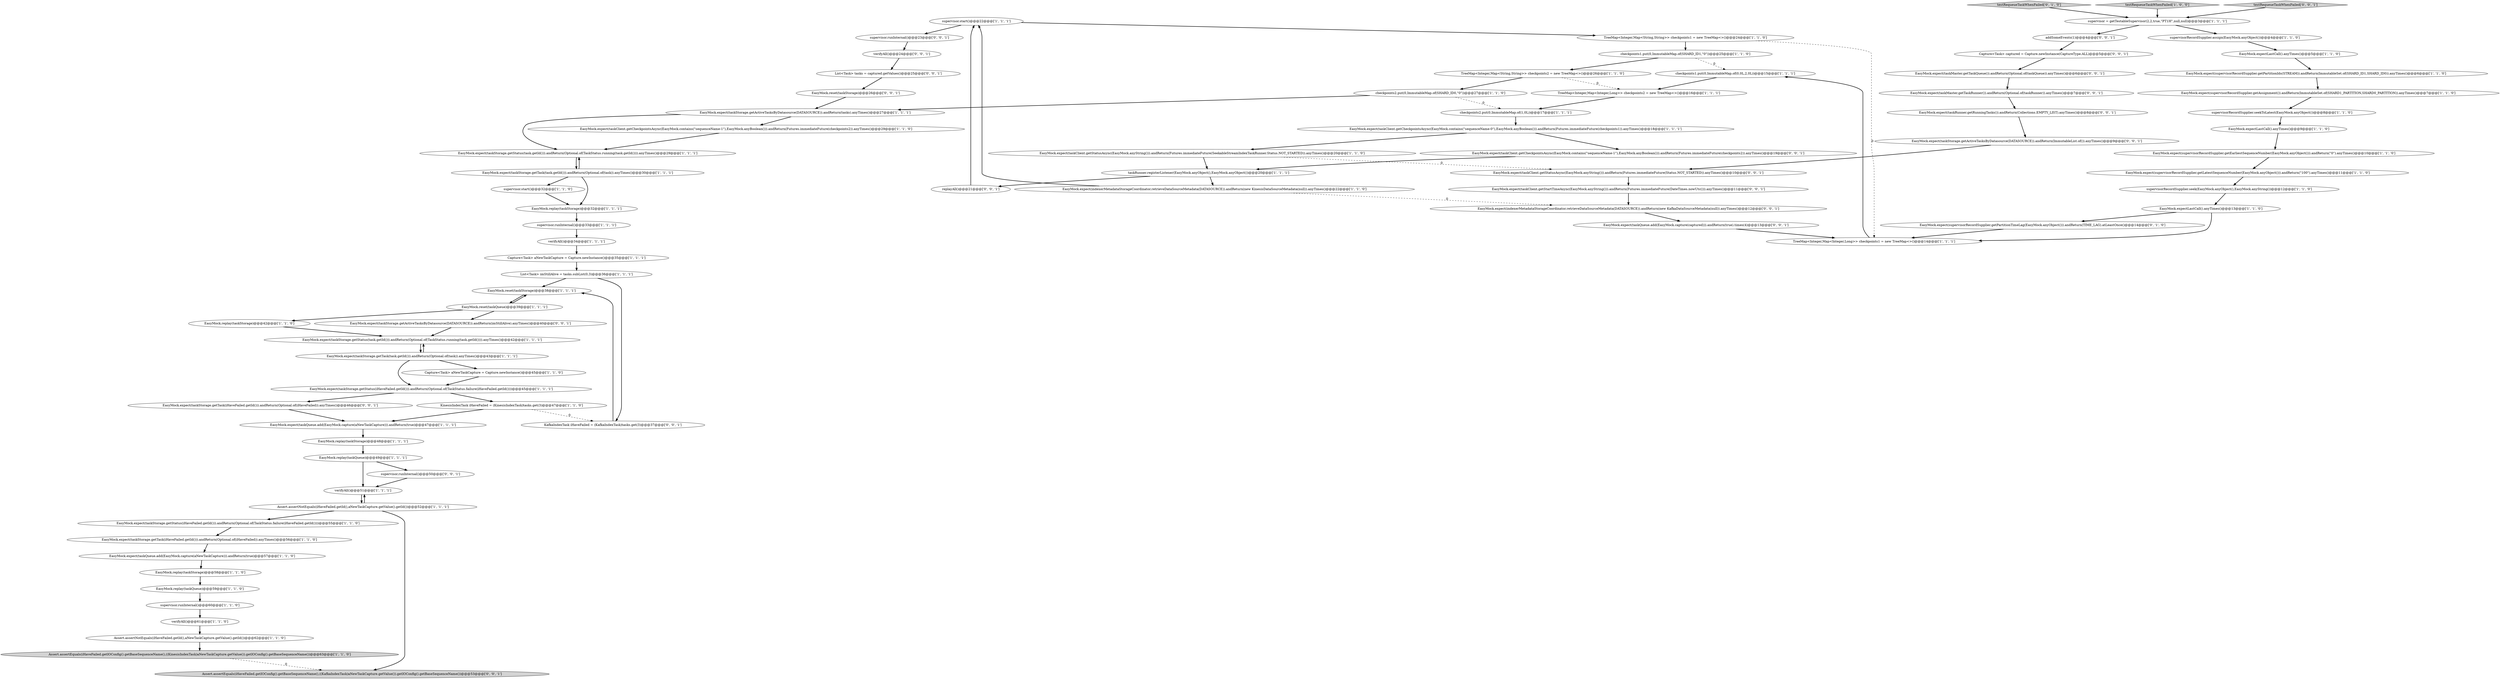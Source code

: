 digraph {
8 [style = filled, label = "supervisor.start()@@@22@@@['1', '1', '1']", fillcolor = white, shape = ellipse image = "AAA0AAABBB1BBB"];
16 [style = filled, label = "verifyAll()@@@51@@@['1', '1', '1']", fillcolor = white, shape = ellipse image = "AAA0AAABBB1BBB"];
23 [style = filled, label = "EasyMock.reset(taskStorage)@@@38@@@['1', '1', '1']", fillcolor = white, shape = ellipse image = "AAA0AAABBB1BBB"];
12 [style = filled, label = "checkpoints2.put(0,ImmutableMap.of(1,0L))@@@17@@@['1', '1', '1']", fillcolor = white, shape = ellipse image = "AAA0AAABBB1BBB"];
31 [style = filled, label = "supervisor = getTestableSupervisor(2,2,true,\"PT1H\",null,null)@@@3@@@['1', '1', '1']", fillcolor = white, shape = ellipse image = "AAA0AAABBB1BBB"];
57 [style = filled, label = "EasyMock.expect(supervisorRecordSupplier.getPartitionTimeLag(EasyMock.anyObject())).andReturn(TIME_LAG).atLeastOnce()@@@14@@@['0', '1', '0']", fillcolor = white, shape = ellipse image = "AAA1AAABBB2BBB"];
26 [style = filled, label = "EasyMock.replay(taskStorage)@@@58@@@['1', '1', '0']", fillcolor = white, shape = ellipse image = "AAA0AAABBB1BBB"];
19 [style = filled, label = "Capture<Task> aNewTaskCapture = Capture.newInstance()@@@35@@@['1', '1', '1']", fillcolor = white, shape = ellipse image = "AAA0AAABBB1BBB"];
38 [style = filled, label = "EasyMock.expectLastCall().anyTimes()@@@13@@@['1', '1', '0']", fillcolor = white, shape = ellipse image = "AAA0AAABBB1BBB"];
76 [style = filled, label = "Assert.assertEquals(iHaveFailed.getIOConfig().getBaseSequenceName(),((KafkaIndexTask)aNewTaskCapture.getValue()).getIOConfig().getBaseSequenceName())@@@53@@@['0', '0', '1']", fillcolor = lightgray, shape = ellipse image = "AAA0AAABBB3BBB"];
61 [style = filled, label = "supervisor.runInternal()@@@23@@@['0', '0', '1']", fillcolor = white, shape = ellipse image = "AAA0AAABBB3BBB"];
6 [style = filled, label = "supervisor.runInternal()@@@60@@@['1', '1', '0']", fillcolor = white, shape = ellipse image = "AAA0AAABBB1BBB"];
35 [style = filled, label = "EasyMock.expect(taskClient.getCheckpointsAsync(EasyMock.contains(\"sequenceName-0\"),EasyMock.anyBoolean())).andReturn(Futures.immediateFuture(checkpoints1)).anyTimes()@@@18@@@['1', '1', '1']", fillcolor = white, shape = ellipse image = "AAA0AAABBB1BBB"];
14 [style = filled, label = "TreeMap<Integer,Map<String,String>> checkpoints1 = new TreeMap<>()@@@24@@@['1', '1', '0']", fillcolor = white, shape = ellipse image = "AAA0AAABBB1BBB"];
28 [style = filled, label = "Assert.assertEquals(iHaveFailed.getIOConfig().getBaseSequenceName(),((KinesisIndexTask)aNewTaskCapture.getValue()).getIOConfig().getBaseSequenceName())@@@63@@@['1', '1', '0']", fillcolor = lightgray, shape = ellipse image = "AAA0AAABBB1BBB"];
71 [style = filled, label = "EasyMock.expect(taskStorage.getTask(iHaveFailed.getId())).andReturn(Optional.of(iHaveFailed)).anyTimes()@@@46@@@['0', '0', '1']", fillcolor = white, shape = ellipse image = "AAA0AAABBB3BBB"];
80 [style = filled, label = "EasyMock.expect(taskClient.getCheckpointsAsync(EasyMock.contains(\"sequenceName-1\"),EasyMock.anyBoolean())).andReturn(Futures.immediateFuture(checkpoints2)).anyTimes()@@@19@@@['0', '0', '1']", fillcolor = white, shape = ellipse image = "AAA0AAABBB3BBB"];
41 [style = filled, label = "EasyMock.replay(taskQueue)@@@49@@@['1', '1', '1']", fillcolor = white, shape = ellipse image = "AAA0AAABBB1BBB"];
44 [style = filled, label = "KinesisIndexTask iHaveFailed = (KinesisIndexTask)tasks.get(3)@@@47@@@['1', '1', '0']", fillcolor = white, shape = ellipse image = "AAA0AAABBB1BBB"];
4 [style = filled, label = "Assert.assertNotEquals(iHaveFailed.getId(),aNewTaskCapture.getValue().getId())@@@52@@@['1', '1', '1']", fillcolor = white, shape = ellipse image = "AAA0AAABBB1BBB"];
27 [style = filled, label = "EasyMock.expect(indexerMetadataStorageCoordinator.retrieveDataSourceMetadata(DATASOURCE)).andReturn(new KinesisDataSourceMetadata(null)).anyTimes()@@@22@@@['1', '1', '0']", fillcolor = white, shape = ellipse image = "AAA0AAABBB1BBB"];
5 [style = filled, label = "EasyMock.expect(taskQueue.add(EasyMock.capture(aNewTaskCapture))).andReturn(true)@@@57@@@['1', '1', '0']", fillcolor = white, shape = ellipse image = "AAA0AAABBB1BBB"];
9 [style = filled, label = "EasyMock.replay(taskStorage)@@@32@@@['1', '1', '1']", fillcolor = white, shape = ellipse image = "AAA0AAABBB1BBB"];
17 [style = filled, label = "EasyMock.expect(taskStorage.getTask(iHaveFailed.getId())).andReturn(Optional.of(iHaveFailed)).anyTimes()@@@56@@@['1', '1', '0']", fillcolor = white, shape = ellipse image = "AAA0AAABBB1BBB"];
18 [style = filled, label = "supervisorRecordSupplier.seekToLatest(EasyMock.anyObject())@@@8@@@['1', '1', '0']", fillcolor = white, shape = ellipse image = "AAA0AAABBB1BBB"];
36 [style = filled, label = "Capture<Task> aNewTaskCapture = Capture.newInstance()@@@45@@@['1', '1', '0']", fillcolor = white, shape = ellipse image = "AAA0AAABBB1BBB"];
46 [style = filled, label = "EasyMock.expect(taskClient.getStatusAsync(EasyMock.anyString())).andReturn(Futures.immediateFuture(SeekableStreamIndexTaskRunner.Status.NOT_STARTED)).anyTimes()@@@20@@@['1', '1', '0']", fillcolor = white, shape = ellipse image = "AAA0AAABBB1BBB"];
43 [style = filled, label = "EasyMock.expectLastCall().anyTimes()@@@5@@@['1', '1', '0']", fillcolor = white, shape = ellipse image = "AAA0AAABBB1BBB"];
56 [style = filled, label = "EasyMock.expectLastCall().anyTimes()@@@9@@@['1', '1', '0']", fillcolor = white, shape = ellipse image = "AAA0AAABBB1BBB"];
39 [style = filled, label = "supervisorRecordSupplier.assign(EasyMock.anyObject())@@@4@@@['1', '1', '0']", fillcolor = white, shape = ellipse image = "AAA0AAABBB1BBB"];
22 [style = filled, label = "EasyMock.expect(supervisorRecordSupplier.getEarliestSequenceNumber(EasyMock.anyObject())).andReturn(\"0\").anyTimes()@@@10@@@['1', '1', '0']", fillcolor = white, shape = ellipse image = "AAA0AAABBB1BBB"];
72 [style = filled, label = "Capture<Task> captured = Capture.newInstance(CaptureType.ALL)@@@5@@@['0', '0', '1']", fillcolor = white, shape = ellipse image = "AAA0AAABBB3BBB"];
67 [style = filled, label = "verifyAll()@@@24@@@['0', '0', '1']", fillcolor = white, shape = ellipse image = "AAA0AAABBB3BBB"];
63 [style = filled, label = "EasyMock.expect(taskMaster.getTaskQueue()).andReturn(Optional.of(taskQueue)).anyTimes()@@@6@@@['0', '0', '1']", fillcolor = white, shape = ellipse image = "AAA0AAABBB3BBB"];
68 [style = filled, label = "EasyMock.expect(taskStorage.getActiveTasksByDatasource(DATASOURCE)).andReturn(ImmutableList.of()).anyTimes()@@@9@@@['0', '0', '1']", fillcolor = white, shape = ellipse image = "AAA0AAABBB3BBB"];
21 [style = filled, label = "EasyMock.replay(taskStorage)@@@48@@@['1', '1', '1']", fillcolor = white, shape = ellipse image = "AAA0AAABBB1BBB"];
73 [style = filled, label = "EasyMock.expect(indexerMetadataStorageCoordinator.retrieveDataSourceMetadata(DATASOURCE)).andReturn(new KafkaDataSourceMetadata(null)).anyTimes()@@@12@@@['0', '0', '1']", fillcolor = white, shape = ellipse image = "AAA0AAABBB3BBB"];
78 [style = filled, label = "EasyMock.expect(taskQueue.add(EasyMock.capture(captured))).andReturn(true).times(4)@@@13@@@['0', '0', '1']", fillcolor = white, shape = ellipse image = "AAA0AAABBB3BBB"];
62 [style = filled, label = "EasyMock.expect(taskRunner.getRunningTasks()).andReturn(Collections.EMPTY_LIST).anyTimes()@@@8@@@['0', '0', '1']", fillcolor = white, shape = ellipse image = "AAA0AAABBB3BBB"];
77 [style = filled, label = "EasyMock.reset(taskStorage)@@@26@@@['0', '0', '1']", fillcolor = white, shape = ellipse image = "AAA0AAABBB3BBB"];
79 [style = filled, label = "EasyMock.expect(taskClient.getStatusAsync(EasyMock.anyString())).andReturn(Futures.immediateFuture(Status.NOT_STARTED)).anyTimes()@@@10@@@['0', '0', '1']", fillcolor = white, shape = ellipse image = "AAA0AAABBB3BBB"];
51 [style = filled, label = "EasyMock.expect(taskStorage.getStatus(task.getId())).andReturn(Optional.of(TaskStatus.running(task.getId()))).anyTimes()@@@42@@@['1', '1', '1']", fillcolor = white, shape = ellipse image = "AAA0AAABBB1BBB"];
15 [style = filled, label = "EasyMock.expect(supervisorRecordSupplier.getPartitionIds(STREAM)).andReturn(ImmutableSet.of(SHARD_ID1,SHARD_ID0)).anyTimes()@@@6@@@['1', '1', '0']", fillcolor = white, shape = ellipse image = "AAA0AAABBB1BBB"];
40 [style = filled, label = "EasyMock.expect(supervisorRecordSupplier.getAssignment()).andReturn(ImmutableSet.of(SHARD1_PARTITION,SHARD0_PARTITION)).anyTimes()@@@7@@@['1', '1', '0']", fillcolor = white, shape = ellipse image = "AAA0AAABBB1BBB"];
3 [style = filled, label = "EasyMock.expect(taskStorage.getTask(task.getId())).andReturn(Optional.of(task)).anyTimes()@@@30@@@['1', '1', '1']", fillcolor = white, shape = ellipse image = "AAA0AAABBB1BBB"];
20 [style = filled, label = "checkpoints1.put(0,ImmutableMap.of(SHARD_ID1,\"0\"))@@@25@@@['1', '1', '0']", fillcolor = white, shape = ellipse image = "AAA0AAABBB1BBB"];
11 [style = filled, label = "checkpoints2.put(0,ImmutableMap.of(SHARD_ID0,\"0\"))@@@27@@@['1', '1', '0']", fillcolor = white, shape = ellipse image = "AAA0AAABBB1BBB"];
47 [style = filled, label = "EasyMock.reset(taskQueue)@@@39@@@['1', '1', '1']", fillcolor = white, shape = ellipse image = "AAA0AAABBB1BBB"];
53 [style = filled, label = "verifyAll()@@@34@@@['1', '1', '1']", fillcolor = white, shape = ellipse image = "AAA0AAABBB1BBB"];
59 [style = filled, label = "EasyMock.expect(taskClient.getStartTimeAsync(EasyMock.anyString())).andReturn(Futures.immediateFuture(DateTimes.nowUtc())).anyTimes()@@@11@@@['0', '0', '1']", fillcolor = white, shape = ellipse image = "AAA0AAABBB3BBB"];
2 [style = filled, label = "Assert.assertNotEquals(iHaveFailed.getId(),aNewTaskCapture.getValue().getId())@@@62@@@['1', '1', '0']", fillcolor = white, shape = ellipse image = "AAA0AAABBB1BBB"];
48 [style = filled, label = "EasyMock.expect(taskStorage.getTask(task.getId())).andReturn(Optional.of(task)).anyTimes()@@@43@@@['1', '1', '1']", fillcolor = white, shape = ellipse image = "AAA0AAABBB1BBB"];
74 [style = filled, label = "addSomeEvents(1)@@@4@@@['0', '0', '1']", fillcolor = white, shape = ellipse image = "AAA0AAABBB3BBB"];
0 [style = filled, label = "EasyMock.expect(taskStorage.getActiveTasksByDatasource(DATASOURCE)).andReturn(tasks).anyTimes()@@@27@@@['1', '1', '1']", fillcolor = white, shape = ellipse image = "AAA0AAABBB1BBB"];
42 [style = filled, label = "EasyMock.expect(taskStorage.getStatus(iHaveFailed.getId())).andReturn(Optional.of(TaskStatus.failure(iHaveFailed.getId())))@@@55@@@['1', '1', '0']", fillcolor = white, shape = ellipse image = "AAA0AAABBB1BBB"];
58 [style = filled, label = "testRequeueTaskWhenFailed['0', '1', '0']", fillcolor = lightgray, shape = diamond image = "AAA0AAABBB2BBB"];
45 [style = filled, label = "EasyMock.expect(taskStorage.getStatus(iHaveFailed.getId())).andReturn(Optional.of(TaskStatus.failure(iHaveFailed.getId())))@@@45@@@['1', '1', '1']", fillcolor = white, shape = ellipse image = "AAA0AAABBB1BBB"];
60 [style = filled, label = "replayAll()@@@21@@@['0', '0', '1']", fillcolor = white, shape = ellipse image = "AAA0AAABBB3BBB"];
29 [style = filled, label = "EasyMock.replay(taskQueue)@@@59@@@['1', '1', '0']", fillcolor = white, shape = ellipse image = "AAA0AAABBB1BBB"];
30 [style = filled, label = "testRequeueTaskWhenFailed['1', '0', '0']", fillcolor = lightgray, shape = diamond image = "AAA0AAABBB1BBB"];
66 [style = filled, label = "supervisor.runInternal()@@@50@@@['0', '0', '1']", fillcolor = white, shape = ellipse image = "AAA0AAABBB3BBB"];
32 [style = filled, label = "taskRunner.registerListener(EasyMock.anyObject(),EasyMock.anyObject())@@@20@@@['1', '1', '1']", fillcolor = white, shape = ellipse image = "AAA0AAABBB1BBB"];
69 [style = filled, label = "EasyMock.expect(taskStorage.getActiveTasksByDatasource(DATASOURCE)).andReturn(imStillAlive).anyTimes()@@@40@@@['0', '0', '1']", fillcolor = white, shape = ellipse image = "AAA0AAABBB3BBB"];
1 [style = filled, label = "supervisor.runInternal()@@@33@@@['1', '1', '1']", fillcolor = white, shape = ellipse image = "AAA0AAABBB1BBB"];
13 [style = filled, label = "checkpoints1.put(0,ImmutableMap.of(0,0L,2,0L))@@@15@@@['1', '1', '1']", fillcolor = white, shape = ellipse image = "AAA0AAABBB1BBB"];
49 [style = filled, label = "EasyMock.expect(taskQueue.add(EasyMock.capture(aNewTaskCapture))).andReturn(true)@@@47@@@['1', '1', '1']", fillcolor = white, shape = ellipse image = "AAA0AAABBB1BBB"];
64 [style = filled, label = "List<Task> tasks = captured.getValues()@@@25@@@['0', '0', '1']", fillcolor = white, shape = ellipse image = "AAA0AAABBB3BBB"];
24 [style = filled, label = "List<Task> imStillAlive = tasks.subList(0,3)@@@36@@@['1', '1', '1']", fillcolor = white, shape = ellipse image = "AAA0AAABBB1BBB"];
52 [style = filled, label = "EasyMock.expect(taskStorage.getStatus(task.getId())).andReturn(Optional.of(TaskStatus.running(task.getId()))).anyTimes()@@@29@@@['1', '1', '1']", fillcolor = white, shape = ellipse image = "AAA0AAABBB1BBB"];
65 [style = filled, label = "EasyMock.expect(taskMaster.getTaskRunner()).andReturn(Optional.of(taskRunner)).anyTimes()@@@7@@@['0', '0', '1']", fillcolor = white, shape = ellipse image = "AAA0AAABBB3BBB"];
7 [style = filled, label = "TreeMap<Integer,Map<Integer,Long>> checkpoints1 = new TreeMap<>()@@@14@@@['1', '1', '1']", fillcolor = white, shape = ellipse image = "AAA0AAABBB1BBB"];
50 [style = filled, label = "EasyMock.expect(supervisorRecordSupplier.getLatestSequenceNumber(EasyMock.anyObject())).andReturn(\"100\").anyTimes()@@@11@@@['1', '1', '0']", fillcolor = white, shape = ellipse image = "AAA0AAABBB1BBB"];
37 [style = filled, label = "EasyMock.replay(taskStorage)@@@42@@@['1', '1', '0']", fillcolor = white, shape = ellipse image = "AAA0AAABBB1BBB"];
54 [style = filled, label = "TreeMap<Integer,Map<String,String>> checkpoints2 = new TreeMap<>()@@@26@@@['1', '1', '0']", fillcolor = white, shape = ellipse image = "AAA0AAABBB1BBB"];
33 [style = filled, label = "supervisor.start()@@@32@@@['1', '1', '0']", fillcolor = white, shape = ellipse image = "AAA0AAABBB1BBB"];
75 [style = filled, label = "KafkaIndexTask iHaveFailed = (KafkaIndexTask)tasks.get(3)@@@37@@@['0', '0', '1']", fillcolor = white, shape = ellipse image = "AAA0AAABBB3BBB"];
10 [style = filled, label = "EasyMock.expect(taskClient.getCheckpointsAsync(EasyMock.contains(\"sequenceName-1\"),EasyMock.anyBoolean())).andReturn(Futures.immediateFuture(checkpoints2)).anyTimes()@@@29@@@['1', '1', '0']", fillcolor = white, shape = ellipse image = "AAA0AAABBB1BBB"];
70 [style = filled, label = "testRequeueTaskWhenFailed['0', '0', '1']", fillcolor = lightgray, shape = diamond image = "AAA0AAABBB3BBB"];
34 [style = filled, label = "verifyAll()@@@61@@@['1', '1', '0']", fillcolor = white, shape = ellipse image = "AAA0AAABBB1BBB"];
25 [style = filled, label = "supervisorRecordSupplier.seek(EasyMock.anyObject(),EasyMock.anyString())@@@12@@@['1', '1', '0']", fillcolor = white, shape = ellipse image = "AAA0AAABBB1BBB"];
55 [style = filled, label = "TreeMap<Integer,Map<Integer,Long>> checkpoints2 = new TreeMap<>()@@@16@@@['1', '1', '1']", fillcolor = white, shape = ellipse image = "AAA0AAABBB1BBB"];
51->48 [style = bold, label=""];
32->60 [style = bold, label=""];
48->36 [style = bold, label=""];
8->14 [style = bold, label=""];
61->67 [style = bold, label=""];
75->23 [style = bold, label=""];
37->51 [style = bold, label=""];
47->69 [style = bold, label=""];
18->56 [style = bold, label=""];
1->53 [style = bold, label=""];
4->42 [style = bold, label=""];
68->79 [style = bold, label=""];
7->13 [style = bold, label=""];
65->62 [style = bold, label=""];
24->75 [style = bold, label=""];
29->6 [style = bold, label=""];
48->45 [style = bold, label=""];
35->80 [style = bold, label=""];
57->7 [style = bold, label=""];
80->32 [style = bold, label=""];
12->35 [style = bold, label=""];
3->9 [style = bold, label=""];
44->49 [style = bold, label=""];
55->12 [style = bold, label=""];
54->55 [style = dashed, label="0"];
33->9 [style = bold, label=""];
22->50 [style = bold, label=""];
34->2 [style = bold, label=""];
23->47 [style = bold, label=""];
58->31 [style = bold, label=""];
73->78 [style = bold, label=""];
14->7 [style = dashed, label="0"];
31->39 [style = bold, label=""];
20->54 [style = bold, label=""];
47->37 [style = bold, label=""];
66->16 [style = bold, label=""];
49->21 [style = bold, label=""];
36->45 [style = bold, label=""];
53->19 [style = bold, label=""];
16->4 [style = bold, label=""];
10->52 [style = bold, label=""];
56->22 [style = bold, label=""];
59->73 [style = bold, label=""];
69->51 [style = bold, label=""];
43->15 [style = bold, label=""];
2->28 [style = bold, label=""];
30->31 [style = bold, label=""];
27->8 [style = bold, label=""];
41->66 [style = bold, label=""];
38->7 [style = bold, label=""];
41->16 [style = bold, label=""];
78->7 [style = bold, label=""];
47->23 [style = bold, label=""];
3->52 [style = bold, label=""];
4->76 [style = bold, label=""];
8->61 [style = bold, label=""];
3->33 [style = bold, label=""];
50->25 [style = bold, label=""];
71->49 [style = bold, label=""];
60->8 [style = bold, label=""];
45->44 [style = bold, label=""];
4->16 [style = bold, label=""];
15->40 [style = bold, label=""];
11->0 [style = bold, label=""];
38->57 [style = bold, label=""];
79->59 [style = bold, label=""];
44->75 [style = dashed, label="0"];
39->43 [style = bold, label=""];
32->27 [style = bold, label=""];
40->18 [style = bold, label=""];
19->24 [style = bold, label=""];
13->55 [style = bold, label=""];
42->17 [style = bold, label=""];
52->3 [style = bold, label=""];
46->79 [style = dashed, label="0"];
26->29 [style = bold, label=""];
21->41 [style = bold, label=""];
28->76 [style = dashed, label="0"];
45->71 [style = bold, label=""];
24->23 [style = bold, label=""];
48->51 [style = bold, label=""];
20->13 [style = dashed, label="0"];
46->32 [style = bold, label=""];
64->77 [style = bold, label=""];
11->12 [style = dashed, label="0"];
25->38 [style = bold, label=""];
0->52 [style = bold, label=""];
77->0 [style = bold, label=""];
5->26 [style = bold, label=""];
72->63 [style = bold, label=""];
54->11 [style = bold, label=""];
70->31 [style = bold, label=""];
0->10 [style = bold, label=""];
63->65 [style = bold, label=""];
35->46 [style = bold, label=""];
6->34 [style = bold, label=""];
31->74 [style = bold, label=""];
67->64 [style = bold, label=""];
27->73 [style = dashed, label="0"];
74->72 [style = bold, label=""];
9->1 [style = bold, label=""];
17->5 [style = bold, label=""];
14->20 [style = bold, label=""];
62->68 [style = bold, label=""];
}
